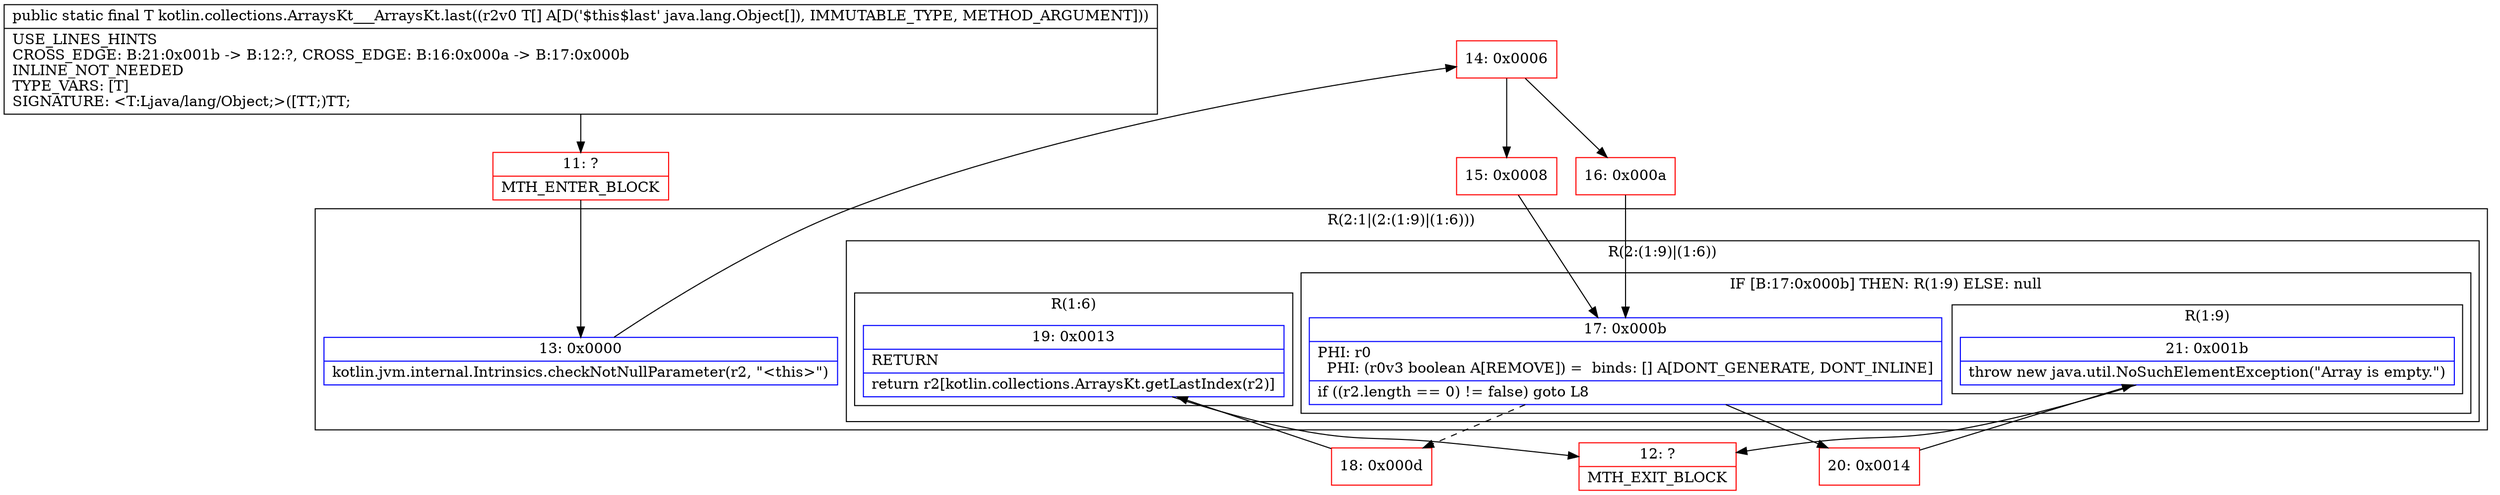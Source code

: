digraph "CFG forkotlin.collections.ArraysKt___ArraysKt.last([Ljava\/lang\/Object;)Ljava\/lang\/Object;" {
subgraph cluster_Region_674530908 {
label = "R(2:1|(2:(1:9)|(1:6)))";
node [shape=record,color=blue];
Node_13 [shape=record,label="{13\:\ 0x0000|kotlin.jvm.internal.Intrinsics.checkNotNullParameter(r2, \"\<this\>\")\l}"];
subgraph cluster_Region_1657633597 {
label = "R(2:(1:9)|(1:6))";
node [shape=record,color=blue];
subgraph cluster_IfRegion_1810879772 {
label = "IF [B:17:0x000b] THEN: R(1:9) ELSE: null";
node [shape=record,color=blue];
Node_17 [shape=record,label="{17\:\ 0x000b|PHI: r0 \l  PHI: (r0v3 boolean A[REMOVE]) =  binds: [] A[DONT_GENERATE, DONT_INLINE]\l|if ((r2.length == 0) != false) goto L8\l}"];
subgraph cluster_Region_1066007605 {
label = "R(1:9)";
node [shape=record,color=blue];
Node_21 [shape=record,label="{21\:\ 0x001b|throw new java.util.NoSuchElementException(\"Array is empty.\")\l}"];
}
}
subgraph cluster_Region_864259070 {
label = "R(1:6)";
node [shape=record,color=blue];
Node_19 [shape=record,label="{19\:\ 0x0013|RETURN\l|return r2[kotlin.collections.ArraysKt.getLastIndex(r2)]\l}"];
}
}
}
Node_11 [shape=record,color=red,label="{11\:\ ?|MTH_ENTER_BLOCK\l}"];
Node_14 [shape=record,color=red,label="{14\:\ 0x0006}"];
Node_15 [shape=record,color=red,label="{15\:\ 0x0008}"];
Node_18 [shape=record,color=red,label="{18\:\ 0x000d}"];
Node_12 [shape=record,color=red,label="{12\:\ ?|MTH_EXIT_BLOCK\l}"];
Node_20 [shape=record,color=red,label="{20\:\ 0x0014}"];
Node_16 [shape=record,color=red,label="{16\:\ 0x000a}"];
MethodNode[shape=record,label="{public static final T kotlin.collections.ArraysKt___ArraysKt.last((r2v0 T[] A[D('$this$last' java.lang.Object[]), IMMUTABLE_TYPE, METHOD_ARGUMENT]))  | USE_LINES_HINTS\lCROSS_EDGE: B:21:0x001b \-\> B:12:?, CROSS_EDGE: B:16:0x000a \-\> B:17:0x000b\lINLINE_NOT_NEEDED\lTYPE_VARS: [T]\lSIGNATURE: \<T:Ljava\/lang\/Object;\>([TT;)TT;\l}"];
MethodNode -> Node_11;Node_13 -> Node_14;
Node_17 -> Node_18[style=dashed];
Node_17 -> Node_20;
Node_21 -> Node_12;
Node_19 -> Node_12;
Node_11 -> Node_13;
Node_14 -> Node_15;
Node_14 -> Node_16;
Node_15 -> Node_17;
Node_18 -> Node_19;
Node_20 -> Node_21;
Node_16 -> Node_17;
}

